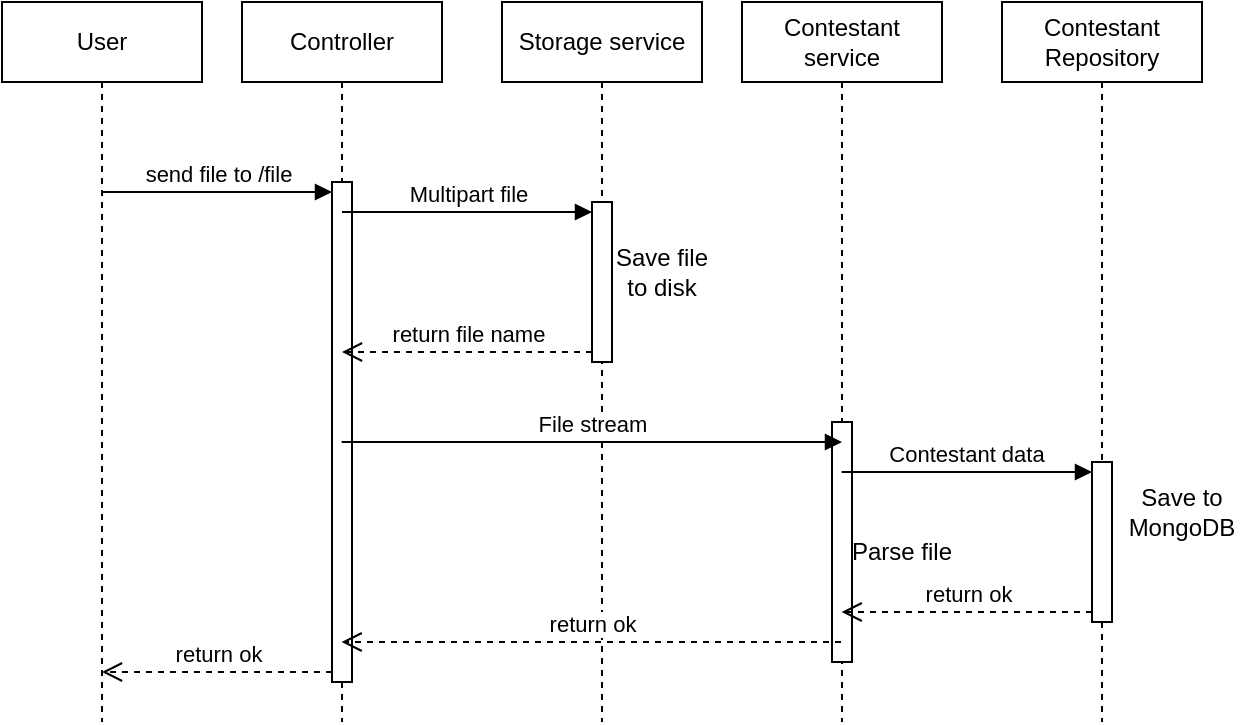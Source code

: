 <mxfile version="24.7.17">
  <diagram name="Trang-1" id="Gn_CtETaS8U7IVM5VC_u">
    <mxGraphModel dx="1114" dy="651" grid="1" gridSize="10" guides="1" tooltips="1" connect="1" arrows="1" fold="1" page="1" pageScale="1" pageWidth="827" pageHeight="1169" math="0" shadow="0">
      <root>
        <mxCell id="0" />
        <mxCell id="1" parent="0" />
        <mxCell id="Xsf2buudfJOGDg2GuMTo-2" value="send file to /file" style="html=1;verticalAlign=bottom;endArrow=block;curved=0;rounded=0;entryX=0;entryY=0;entryDx=0;entryDy=5;" edge="1" target="Xsf2buudfJOGDg2GuMTo-1" parent="1" source="Xsf2buudfJOGDg2GuMTo-4">
          <mxGeometry relative="1" as="geometry">
            <mxPoint x="300" y="305" as="sourcePoint" />
          </mxGeometry>
        </mxCell>
        <mxCell id="Xsf2buudfJOGDg2GuMTo-3" value="return ok" style="html=1;verticalAlign=bottom;endArrow=open;dashed=1;endSize=8;curved=0;rounded=0;exitX=0;exitY=1;exitDx=0;exitDy=-5;" edge="1" source="Xsf2buudfJOGDg2GuMTo-1" parent="1" target="Xsf2buudfJOGDg2GuMTo-4">
          <mxGeometry relative="1" as="geometry">
            <mxPoint x="300" y="375" as="targetPoint" />
          </mxGeometry>
        </mxCell>
        <mxCell id="Xsf2buudfJOGDg2GuMTo-4" value="User" style="shape=umlLifeline;perimeter=lifelinePerimeter;whiteSpace=wrap;html=1;container=1;dropTarget=0;collapsible=0;recursiveResize=0;outlineConnect=0;portConstraint=eastwest;newEdgeStyle={&quot;edgeStyle&quot;:&quot;elbowEdgeStyle&quot;,&quot;elbow&quot;:&quot;vertical&quot;,&quot;curved&quot;:0,&quot;rounded&quot;:0};" vertex="1" parent="1">
          <mxGeometry x="150" y="80" width="100" height="360" as="geometry" />
        </mxCell>
        <mxCell id="Xsf2buudfJOGDg2GuMTo-5" value="Controller" style="shape=umlLifeline;perimeter=lifelinePerimeter;whiteSpace=wrap;html=1;container=1;dropTarget=0;collapsible=0;recursiveResize=0;outlineConnect=0;portConstraint=eastwest;newEdgeStyle={&quot;edgeStyle&quot;:&quot;elbowEdgeStyle&quot;,&quot;elbow&quot;:&quot;vertical&quot;,&quot;curved&quot;:0,&quot;rounded&quot;:0};" vertex="1" parent="1">
          <mxGeometry x="270" y="80" width="100" height="360" as="geometry" />
        </mxCell>
        <mxCell id="Xsf2buudfJOGDg2GuMTo-1" value="" style="html=1;points=[[0,0,0,0,5],[0,1,0,0,-5],[1,0,0,0,5],[1,1,0,0,-5]];perimeter=orthogonalPerimeter;outlineConnect=0;targetShapes=umlLifeline;portConstraint=eastwest;newEdgeStyle={&quot;curved&quot;:0,&quot;rounded&quot;:0};" vertex="1" parent="Xsf2buudfJOGDg2GuMTo-5">
          <mxGeometry x="45" y="90" width="10" height="250" as="geometry" />
        </mxCell>
        <mxCell id="Xsf2buudfJOGDg2GuMTo-7" value="Multipart file" style="html=1;verticalAlign=bottom;endArrow=block;curved=0;rounded=0;entryX=0;entryY=0;entryDx=0;entryDy=5;" edge="1" target="Xsf2buudfJOGDg2GuMTo-6" parent="1" source="Xsf2buudfJOGDg2GuMTo-5">
          <mxGeometry x="-0.001" relative="1" as="geometry">
            <mxPoint x="560" y="305" as="sourcePoint" />
            <mxPoint as="offset" />
          </mxGeometry>
        </mxCell>
        <mxCell id="Xsf2buudfJOGDg2GuMTo-8" value="return file name" style="html=1;verticalAlign=bottom;endArrow=open;dashed=1;endSize=8;curved=0;rounded=0;exitX=0;exitY=1;exitDx=0;exitDy=-5;" edge="1" source="Xsf2buudfJOGDg2GuMTo-6" parent="1" target="Xsf2buudfJOGDg2GuMTo-5">
          <mxGeometry relative="1" as="geometry">
            <mxPoint x="550" y="375" as="targetPoint" />
          </mxGeometry>
        </mxCell>
        <mxCell id="Xsf2buudfJOGDg2GuMTo-9" value="Storage service" style="shape=umlLifeline;perimeter=lifelinePerimeter;whiteSpace=wrap;html=1;container=1;dropTarget=0;collapsible=0;recursiveResize=0;outlineConnect=0;portConstraint=eastwest;newEdgeStyle={&quot;edgeStyle&quot;:&quot;elbowEdgeStyle&quot;,&quot;elbow&quot;:&quot;vertical&quot;,&quot;curved&quot;:0,&quot;rounded&quot;:0};" vertex="1" parent="1">
          <mxGeometry x="400" y="80" width="100" height="360" as="geometry" />
        </mxCell>
        <mxCell id="Xsf2buudfJOGDg2GuMTo-6" value="" style="html=1;points=[[0,0,0,0,5],[0,1,0,0,-5],[1,0,0,0,5],[1,1,0,0,-5]];perimeter=orthogonalPerimeter;outlineConnect=0;targetShapes=umlLifeline;portConstraint=eastwest;newEdgeStyle={&quot;curved&quot;:0,&quot;rounded&quot;:0};" vertex="1" parent="Xsf2buudfJOGDg2GuMTo-9">
          <mxGeometry x="45" y="100" width="10" height="80" as="geometry" />
        </mxCell>
        <mxCell id="Xsf2buudfJOGDg2GuMTo-10" value="Contestant service" style="shape=umlLifeline;perimeter=lifelinePerimeter;whiteSpace=wrap;html=1;container=1;dropTarget=0;collapsible=0;recursiveResize=0;outlineConnect=0;portConstraint=eastwest;newEdgeStyle={&quot;edgeStyle&quot;:&quot;elbowEdgeStyle&quot;,&quot;elbow&quot;:&quot;vertical&quot;,&quot;curved&quot;:0,&quot;rounded&quot;:0};" vertex="1" parent="1">
          <mxGeometry x="520" y="80" width="100" height="360" as="geometry" />
        </mxCell>
        <mxCell id="Xsf2buudfJOGDg2GuMTo-28" value="" style="html=1;points=[[0,0,0,0,5],[0,1,0,0,-5],[1,0,0,0,5],[1,1,0,0,-5]];perimeter=orthogonalPerimeter;outlineConnect=0;targetShapes=umlLifeline;portConstraint=eastwest;newEdgeStyle={&quot;curved&quot;:0,&quot;rounded&quot;:0};" vertex="1" parent="Xsf2buudfJOGDg2GuMTo-10">
          <mxGeometry x="45" y="210" width="10" height="120" as="geometry" />
        </mxCell>
        <mxCell id="Xsf2buudfJOGDg2GuMTo-12" value="Save file to disk" style="text;html=1;align=center;verticalAlign=middle;whiteSpace=wrap;rounded=0;" vertex="1" parent="1">
          <mxGeometry x="450" y="200" width="60" height="30" as="geometry" />
        </mxCell>
        <mxCell id="Xsf2buudfJOGDg2GuMTo-14" value="File stream" style="html=1;verticalAlign=bottom;endArrow=block;curved=0;rounded=0;" edge="1" parent="1">
          <mxGeometry x="-0.002" relative="1" as="geometry">
            <mxPoint x="319.81" y="300" as="sourcePoint" />
            <mxPoint x="570" y="300" as="targetPoint" />
            <mxPoint as="offset" />
          </mxGeometry>
        </mxCell>
        <mxCell id="Xsf2buudfJOGDg2GuMTo-15" value="return ok" style="html=1;verticalAlign=bottom;endArrow=open;dashed=1;endSize=8;curved=0;rounded=0;" edge="1" parent="1">
          <mxGeometry relative="1" as="geometry">
            <mxPoint x="319.81" y="400" as="targetPoint" />
            <mxPoint x="569.5" y="400" as="sourcePoint" />
          </mxGeometry>
        </mxCell>
        <mxCell id="Xsf2buudfJOGDg2GuMTo-16" value="Contestant Repository" style="shape=umlLifeline;perimeter=lifelinePerimeter;whiteSpace=wrap;html=1;container=1;dropTarget=0;collapsible=0;recursiveResize=0;outlineConnect=0;portConstraint=eastwest;newEdgeStyle={&quot;edgeStyle&quot;:&quot;elbowEdgeStyle&quot;,&quot;elbow&quot;:&quot;vertical&quot;,&quot;curved&quot;:0,&quot;rounded&quot;:0};" vertex="1" parent="1">
          <mxGeometry x="650" y="80" width="100" height="360" as="geometry" />
        </mxCell>
        <mxCell id="Xsf2buudfJOGDg2GuMTo-25" value="Contestant data" style="html=1;verticalAlign=bottom;endArrow=block;curved=0;rounded=0;entryX=0;entryY=0;entryDx=0;entryDy=5;" edge="1" target="Xsf2buudfJOGDg2GuMTo-24" parent="Xsf2buudfJOGDg2GuMTo-16">
          <mxGeometry relative="1" as="geometry">
            <mxPoint x="-80.19" y="235" as="sourcePoint" />
          </mxGeometry>
        </mxCell>
        <mxCell id="Xsf2buudfJOGDg2GuMTo-24" value="" style="html=1;points=[[0,0,0,0,5],[0,1,0,0,-5],[1,0,0,0,5],[1,1,0,0,-5]];perimeter=orthogonalPerimeter;outlineConnect=0;targetShapes=umlLifeline;portConstraint=eastwest;newEdgeStyle={&quot;curved&quot;:0,&quot;rounded&quot;:0};" vertex="1" parent="Xsf2buudfJOGDg2GuMTo-16">
          <mxGeometry x="45" y="230" width="10" height="80" as="geometry" />
        </mxCell>
        <mxCell id="Xsf2buudfJOGDg2GuMTo-26" value="return ok" style="html=1;verticalAlign=bottom;endArrow=open;dashed=1;endSize=8;curved=0;rounded=0;exitX=0;exitY=1;exitDx=0;exitDy=-5;" edge="1" source="Xsf2buudfJOGDg2GuMTo-24" parent="Xsf2buudfJOGDg2GuMTo-16">
          <mxGeometry x="-0.004" relative="1" as="geometry">
            <mxPoint x="-80.19" y="305" as="targetPoint" />
            <mxPoint as="offset" />
          </mxGeometry>
        </mxCell>
        <mxCell id="Xsf2buudfJOGDg2GuMTo-27" value="Save to MongoDB" style="text;html=1;align=center;verticalAlign=middle;whiteSpace=wrap;rounded=0;" vertex="1" parent="1">
          <mxGeometry x="710" y="320" width="60" height="30" as="geometry" />
        </mxCell>
        <mxCell id="Xsf2buudfJOGDg2GuMTo-29" value="Parse file" style="text;html=1;align=center;verticalAlign=middle;whiteSpace=wrap;rounded=0;" vertex="1" parent="1">
          <mxGeometry x="570" y="340" width="60" height="30" as="geometry" />
        </mxCell>
      </root>
    </mxGraphModel>
  </diagram>
</mxfile>
